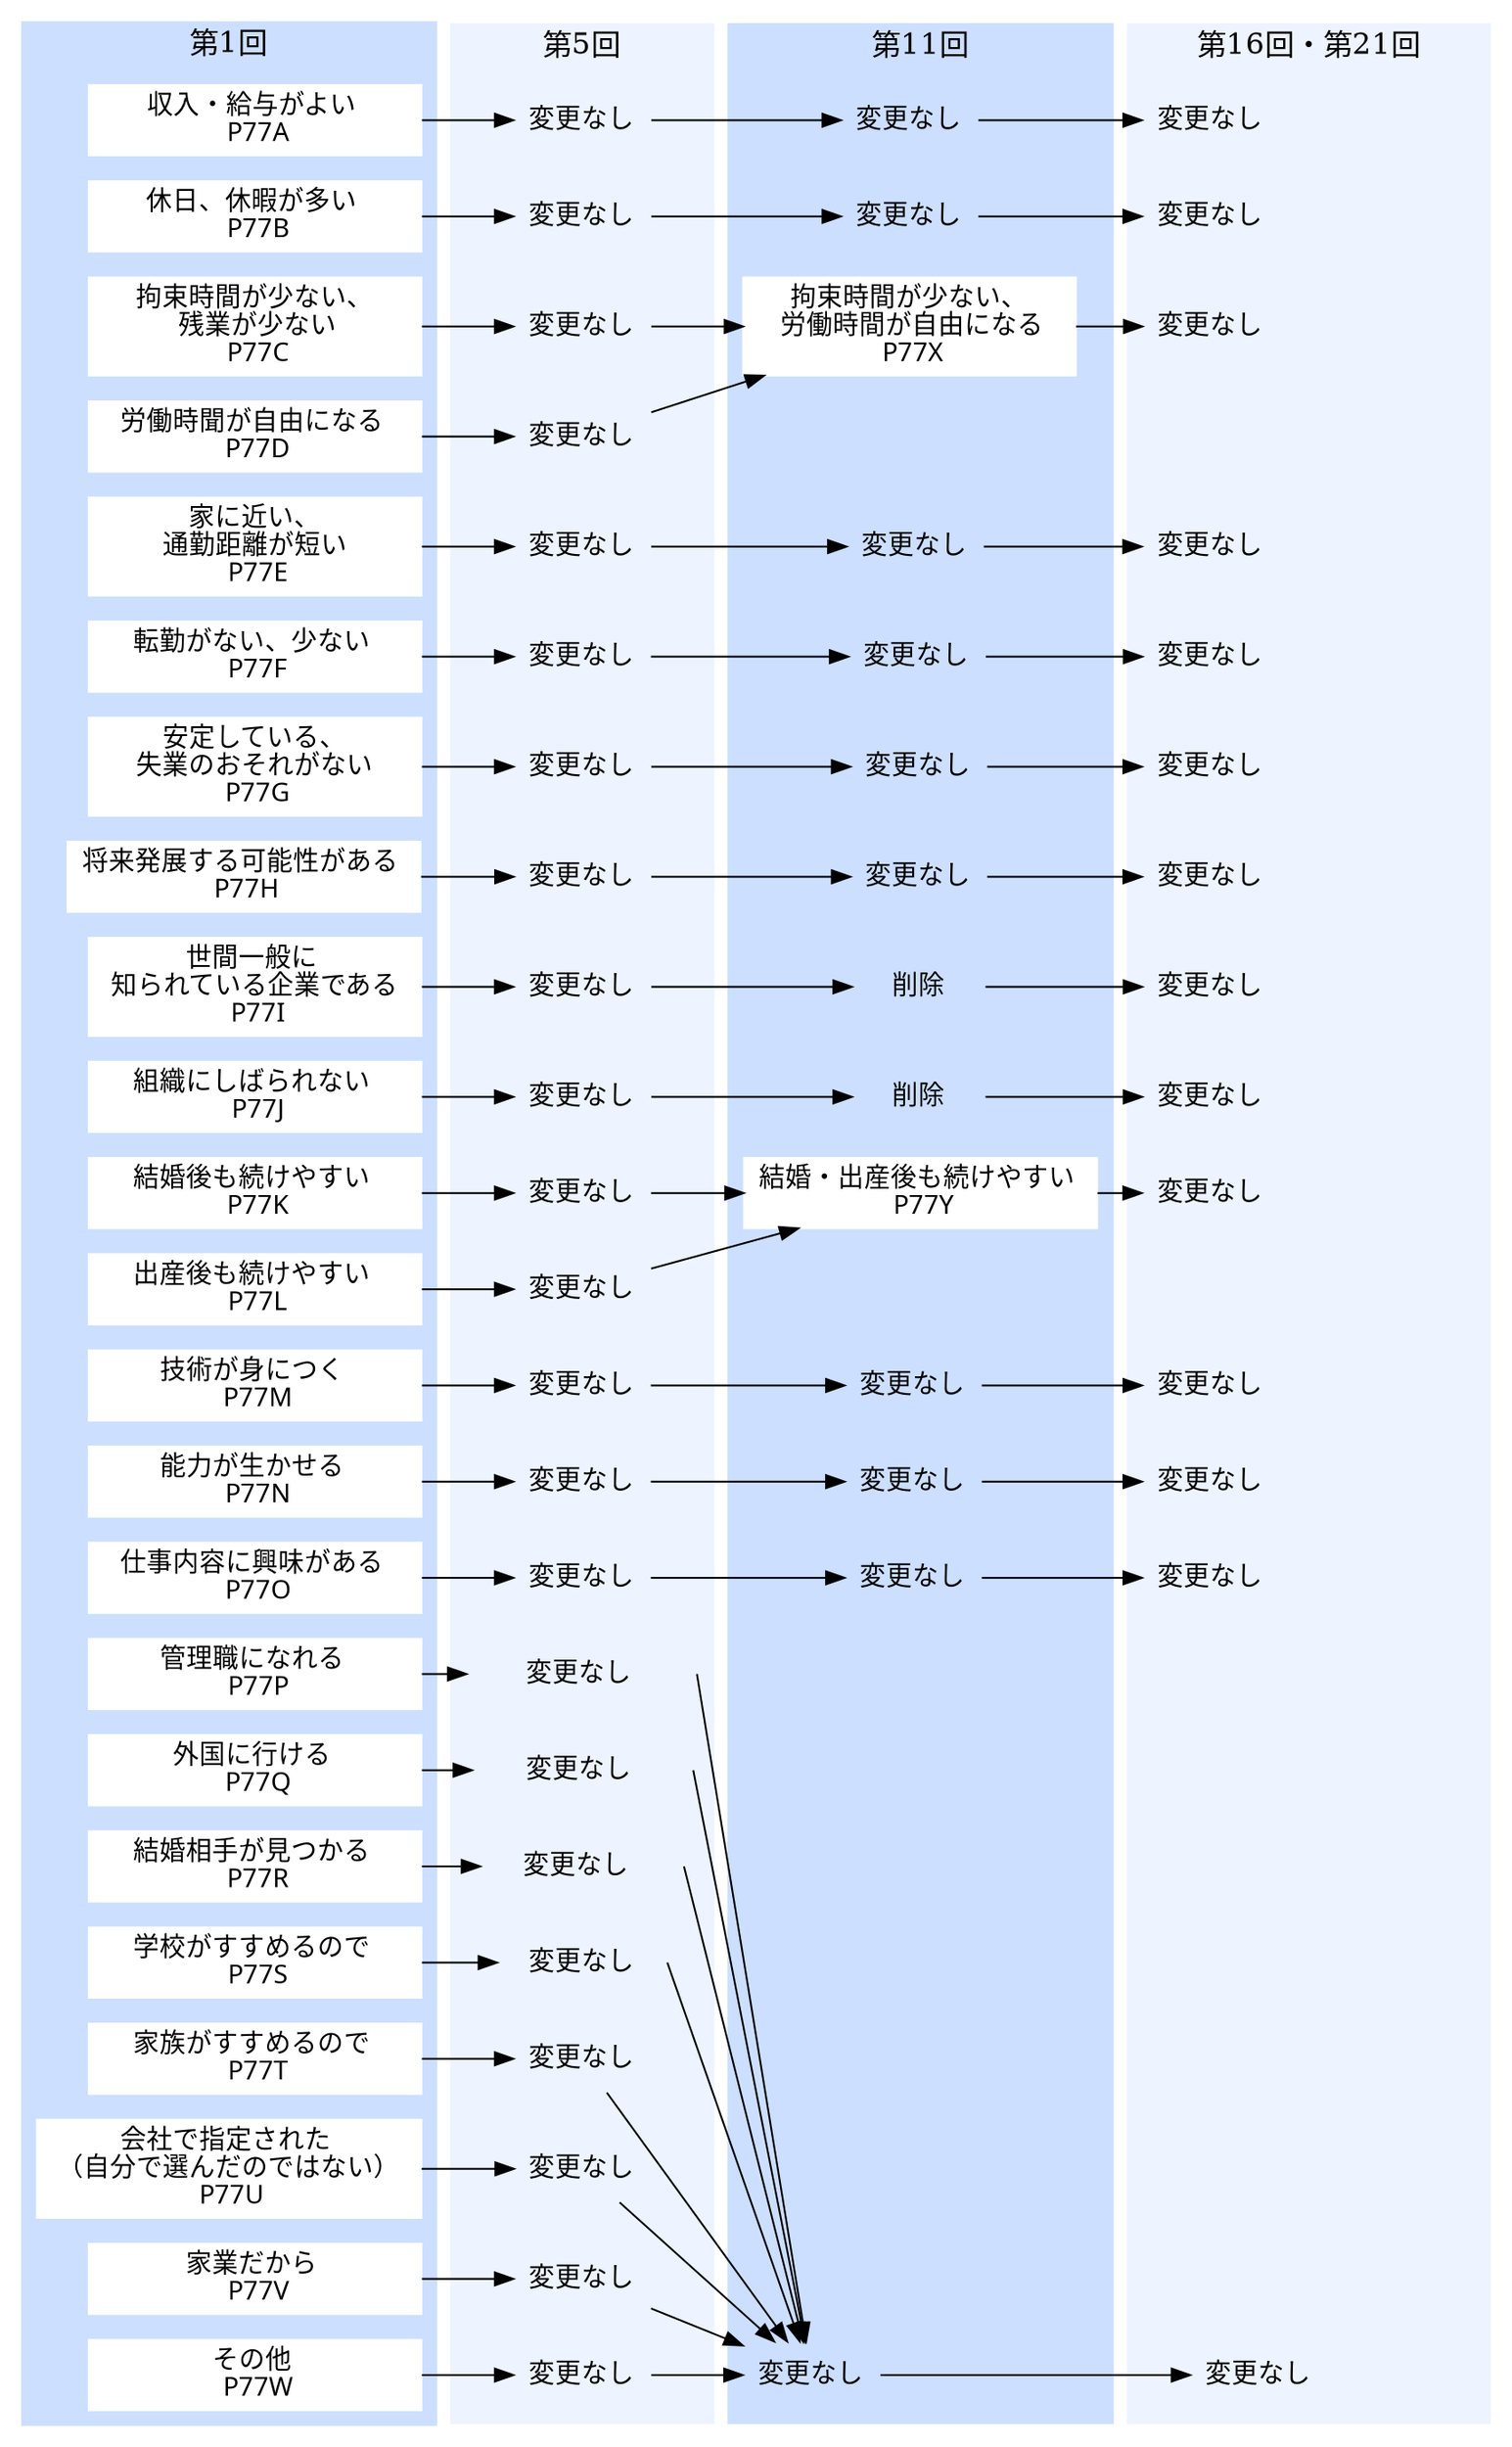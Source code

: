 digraph sentaku_syo {
  charset="UTF-8"
  compound=true;
  newrank=true; // これが必要！（サンプル４を参照）
  node[shape=box, style=filled; color=white, fontname="meiryo UI" fontsize=14, width=2.5];
  splines=false
  nodesep=.0;
  ranksep=.2;
  rankdir=TB


  subgraph cluster_0 {
  label="第1回";
  style=filled;
  color="#ccdfff";
  fontsize=16;

   a1 [label="収入・給与がよい \n P77A", href="../../variable/P77A.html" target="_blank"]
   a2 [label="休日、休暇が多い \n P77B", href="../../variable/P77A.html" target="_blank"]
   a3 [label="拘束時間が少ない、\n 残業が少ない\n P77C", href="../../variable/P77C.html" target="_blank"]
   a4 [label="労働時聞が自由になる \n P77D", href="../../variable/P77D.html" target="_blank"]
   a5 [label="家に近い、\n 通勤距離が短い \n P77E", href="../../variable/P77E.html" target="_blank"]
   a6  [label="転勤がない、少ない \n P77F", href="../../variable/P77F.html" target="_blank"]
   a7 [label="安定している、\n 失業のおそれがない \n P77G",  href="../../variable/P77G.html" target="_blank"]
   a8 [label="将来発展する可能性がある \n P77H",href="../../variable/P77H.html" target="_blank"]
   a9  [label="世間一般に \n 知られている企業である \n P77I", href="../../variable/P77I.html" target="_blank"]
   a10 [label="組織にしばられない \n P77J", href="../../variable/P77J.html" target="_blank"]
   a11 [label="結婚後も続けやすい \n P77K", href="../../variable/P77K.html" target="_blank"]
   a12 [label="出産後も続けやすい \n P77L", href="../../variable/P77L.html" target="_blank"]
   a13 [label="技術が身につく \n P77M", href="../../variable/P77M.html" target="_blank"]
   a14 [label="能力が生かせる \n P77N", href="../../variable/P77N.html" target="_blank"]
   a15 [label="仕事内容に興味がある \n P77O", href="../../variable/P77O.html" target="_blank"]
   a16 [label="管理職になれる \n P77P", href="../../variable/P77P.html" target="_blank"]
   a17 [label="外国に行ける \n P77Q", href="../../variable/P77Q.html" target="_blank"]
   a18 [label="結婚相手が見つかる \n P77R", href="../../variable/P77R.html" target="_blank"]
   a19 [label="学校がすすめるので \n P77S", href="../../variable/P77S.html" target="_blank"]
   a20 [label="家族がすすめるので \n P77T", href="../../variable/P77T.html" target="_blank"]
   a21 [label="会社で指定された \n （自分で選んだのではない） \n P77U", href="../../variable/P77U.html" target="_blank"]
   a22 [label="家業だから \n P77V", href="../../variable/P77V.html" target="_blank"]
   a23 [label="その他 \n P77W", href="../../variable/P77W.html" target="_blank"]

    a1->a2->a3->a4->a5->a6->a7->a8->a9->a10->a11->a12->a13->a14->a15->a16->a17->a18->a19->a20->a21->a22->a23 [style=invis];
  }

  subgraph cluster_1 {
  label="第5回";
  style=filled;
  color="#edf4ff";
  fontsize=16 ;

  b1 [label="変更なし", color=none, width=1.0]
  b2 [label="変更なし", color=none, width=1.0]
  b3 [label="変更なし", color=none, width=1.0]
  b4 [label="変更なし", color=none, width=1.0]
  b5 [label="変更なし", color=none, width=1.0]
  b6 [label="変更なし", color=none, width=1.0]
  b7 [label="変更なし", color=none, width=1.0]
  b8 [label="変更なし", color=none, width=1.0]
  b9 [label="変更なし", color=none, width=1.0]
  b10 [label="変更なし", color=none, width=1.0]
  b11 [label="変更なし", color=none, width=1.0]
  b12 [label="変更なし", color=none, width=1.0]
  b13 [label="変更なし", color=none, width=1.0]
  b14 [label="変更なし", color=none, width=1.0]
  b15 [label="変更なし", color=none, width=1.0]
  b16 [label="        変更なし         ", color=none, width=1.0]
  b17 [label="       変更なし        ", color=none, width=1.0]
  b18 [label="     変更なし       ", color=none, width=1.0]
  b19 [label="   変更なし   ", color=none, width=1.0]
  b20 [label="変更なし", color=none, width=1.0]
  b21 [label="変更なし", color=none, width=1.0]
  b22 [label="変更なし", color=none, width=1.0]
  b23 [label="変更なし", color=none, width=1.0]


    b1->b2->b3->b4->b5->b6->b7->b8->b9->b10->b11->b12->b13->b14->b15->b16->b17->b18->b19->b20->b21->b22->b23 [style=invis];
  }

  subgraph cluster_2 {
  label="第11回";
  style=filled;
  color="#ccdfff";
  fontsize = 16

  c1 [label="変更なし", color=none, width=1.0]
  c2 [label="変更なし", color=none, width=1.0]
  c3 [label="拘束時間が少ない、\n 労働時間が自由になる\n P77X", href="../../variable/P77X.html" target="_blank"]
  c4 [style=invis]
  c5 [label="変更なし", color=none, width=1.0]
  c6 [label="変更なし", color=none, width=1.0]
  c7 [label="変更なし", color=none, width=1.0]
  c8 [label="変更なし", color=none, width=1.0]
  c9 [label="削除", color=none, width=1.0]
  c10 [label="削除", color=none, width=1.0]
  c11 [label="結婚・出産後も続けやすい \n P77Y", href="../../variable/P77Y.html" target="_blank"]
  c12 [style=invis]
  c13 [label="変更なし", color=none, width=1.0]
  c14 [label="変更なし", color=none, width=1.0]
  c15 [label="変更なし", color=none, width=1.0]
  c16 [label="", color=none, width=0.0]
  c17 [style=invis]
  c18 [style=invis]
  c19 [style=invis]
  c20 [style=invis]
  c21 [style=invis]
  c22 [style=invis]
  c23 [label="変更なし", color=none, width=1.0]



    c1->c2->c3->c4->c5->c6->c7->c8->c9->c10->c11->c12->c13->c14->c15->c16->c17->c18->c19->c20->c21->c22->c23 [style=invis];
  }

  subgraph cluster_3 {
  label="第16回・第21回";
  style=filled;
  color="#edf4ff";
  fontsize = 16 ;

  d1 [label="変更なし", color=none, width=1.0]
  d2 [label="変更なし", color=none, width=1.0]
  d3 [label="変更なし", color=none, width=1.0]
  d4 [style=invis]
  d5 [label="変更なし", color=none, width=1.0]
  d6 [label="変更なし", color=none, width=1.0]
  d7 [label="変更なし", color=none, width=1.0]
  d8 [label="変更なし", color=none, width=1.0]
  d9 [label="変更なし", color=none, width=1.0]
  d10 [label="変更なし", color=none, width=1.0]
  d11 [label="変更なし", color=none, width=1.0]
  d12 [style=invis]
  d13 [label="変更なし", color=none, width=1.0]
  d14 [label="変更なし", color=none, width=1.0]
  d15 [label="変更なし", color=none, width=1.0]
  d16 [style=invis]
  d17 [style=invis]
  d18 [style=invis]
  d19 [style=invis]
  d20 [style=invis]
  d21 [style=invis]
  d22 [style=invis]
  d23 [label="変更なし", color=none, width=1.0]


    d1->d2->d3->d4->d5->d6->d7->d8->d9->d10->d11->d12->d13->d14->d15->d16->d17->d18->d19->d20->d21->d22->d23 [style=invis];
  }

  a1->b1 ;
  b1->c1->d1 ;
  {rank=same; a1 b1 c1 d1} ;
  a2->b2->c2->d2 ;
  {rank=same; a2 b2 c2 d2} ;
  a3->b3->c3->d3;
  {rank=same; a3 b3 c3 d3} ;
  a4->b4->c3 ;
  {rank=same; a4 b4} ;
  a5->b5->c5->d5 ;
  {rank=same; a5 b5 c5 d5} ;
  a6->b6->c6->d6 ;
  {rank=same; a6 b6 c6 d6} ;
  a7->b7->c7->d7;
  {rank=same; a7 b7 c7 d7} ;
  a8->b8->c8->d8 ;
  {rank=same; a8 b8 c8 d8} ;
  a9->b9->c9->d9 ;
  {rank=same; a9 b9 c9 d9} ;
  a10->b10->c10->d10 ;
  {rank=same; a10 b10 c10 d10} ;
  a11->b11->c11->d11 ;
  {rank=same; a11 b11 c11 d11} ;
  a12->b12->c11 ;
  {rank=same; a12 b12 c12 d12} ;
  a13->b13->c13->d13 ;
  {rank=same; a13 b13 c13 d13} ;
  a14->b14->c14->d14 ;
  {rank=same; a14 b14 c14 d14} ;
  a15->b15->c15->d15 ;
  {rank=same; a15 b15 c15 d15} ;
  a16->b16 ;
  b16:e->c23 ;
  {rank=same; a16 b16 c16 d16} ;
  a17->b17 ;
  b17:e->c23 ;
  {rank=same; a17 b17 c17 d17} ;
  a18->b18 ;
  b18:e->c23 ;
  {rank=same; a18 b18 c18 d18} ;
  a19->b19 ;
  b19:e->c23 ;
  {rank=same; a19 b19 c19 d19} ;
  a20->b20 ;
  b20->c23 ;
  {rank=same; a20 b20 c20 d20} ;
  a21->b21->c23 ;
  {rank=same; a21 b21 c21 d21} ;
  a22->b22->c23 ;
  {rank=same; a22 b22 c22 d22} ;
  a23->b23->c23->d23
  {rank=same; a23 b23 c23 d23} ;

}
